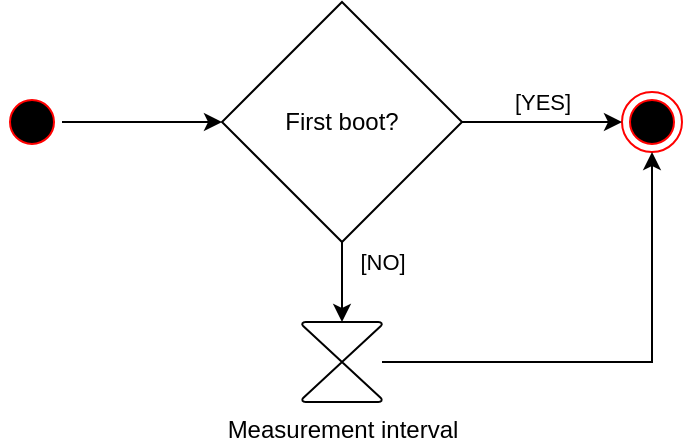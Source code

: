 <mxfile version="15.7.3" type="device"><diagram id="Pf6yv_DI-BCOuqESMJI0" name="Pagina-1"><mxGraphModel dx="760" dy="603" grid="1" gridSize="10" guides="1" tooltips="1" connect="1" arrows="1" fold="1" page="1" pageScale="1" pageWidth="2336" pageHeight="1654" math="0" shadow="0"><root><mxCell id="0"/><mxCell id="1" parent="0"/><mxCell id="9pM-Ao1bEkLsd8QST8_g-9" value="" style="edgeStyle=orthogonalEdgeStyle;rounded=0;orthogonalLoop=1;jettySize=auto;html=1;" edge="1" parent="1" source="9pM-Ao1bEkLsd8QST8_g-2" target="9pM-Ao1bEkLsd8QST8_g-4"><mxGeometry relative="1" as="geometry"/></mxCell><mxCell id="9pM-Ao1bEkLsd8QST8_g-2" value="" style="ellipse;html=1;shape=startState;fillColor=#000000;strokeColor=#ff0000;" vertex="1" parent="1"><mxGeometry x="100" y="145" width="30" height="30" as="geometry"/></mxCell><mxCell id="9pM-Ao1bEkLsd8QST8_g-3" value="" style="ellipse;html=1;shape=endState;fillColor=#000000;strokeColor=#ff0000;" vertex="1" parent="1"><mxGeometry x="410" y="145" width="30" height="30" as="geometry"/></mxCell><mxCell id="9pM-Ao1bEkLsd8QST8_g-4" value="First boot?" style="rhombus;whiteSpace=wrap;html=1;" vertex="1" parent="1"><mxGeometry x="210" y="100" width="120" height="120" as="geometry"/></mxCell><mxCell id="9pM-Ao1bEkLsd8QST8_g-10" value="" style="endArrow=classic;html=1;rounded=0;exitX=1;exitY=0.5;exitDx=0;exitDy=0;" edge="1" parent="1" source="9pM-Ao1bEkLsd8QST8_g-4"><mxGeometry relative="1" as="geometry"><mxPoint x="350" y="159.66" as="sourcePoint"/><mxPoint x="410" y="160" as="targetPoint"/></mxGeometry></mxCell><mxCell id="9pM-Ao1bEkLsd8QST8_g-11" value="[YES]" style="edgeLabel;resizable=0;html=1;align=center;verticalAlign=middle;" connectable="0" vertex="1" parent="9pM-Ao1bEkLsd8QST8_g-10"><mxGeometry relative="1" as="geometry"><mxPoint y="-10" as="offset"/></mxGeometry></mxCell><mxCell id="9pM-Ao1bEkLsd8QST8_g-12" value="" style="endArrow=classic;html=1;rounded=0;exitX=0.5;exitY=1;exitDx=0;exitDy=0;entryX=0.5;entryY=0;entryDx=0;entryDy=0;entryPerimeter=0;" edge="1" parent="1" source="9pM-Ao1bEkLsd8QST8_g-4" target="9pM-Ao1bEkLsd8QST8_g-14"><mxGeometry relative="1" as="geometry"><mxPoint x="270" y="245" as="sourcePoint"/><mxPoint x="370" y="245" as="targetPoint"/></mxGeometry></mxCell><mxCell id="9pM-Ao1bEkLsd8QST8_g-13" value="[NO]" style="edgeLabel;resizable=0;html=1;align=center;verticalAlign=middle;" connectable="0" vertex="1" parent="9pM-Ao1bEkLsd8QST8_g-12"><mxGeometry relative="1" as="geometry"><mxPoint x="20" y="-10" as="offset"/></mxGeometry></mxCell><mxCell id="9pM-Ao1bEkLsd8QST8_g-14" value="Measurement interval" style="verticalLabelPosition=bottom;verticalAlign=top;html=1;shape=mxgraph.flowchart.collate;" vertex="1" parent="1"><mxGeometry x="250" y="260" width="40" height="40" as="geometry"/></mxCell><mxCell id="9pM-Ao1bEkLsd8QST8_g-19" value="" style="endArrow=classic;html=1;rounded=0;entryX=0.5;entryY=1;entryDx=0;entryDy=0;" edge="1" parent="1" source="9pM-Ao1bEkLsd8QST8_g-14" target="9pM-Ao1bEkLsd8QST8_g-3"><mxGeometry width="50" height="50" relative="1" as="geometry"><mxPoint x="380" y="290" as="sourcePoint"/><mxPoint x="430" y="240" as="targetPoint"/><Array as="points"><mxPoint x="425" y="280"/></Array></mxGeometry></mxCell></root></mxGraphModel></diagram></mxfile>